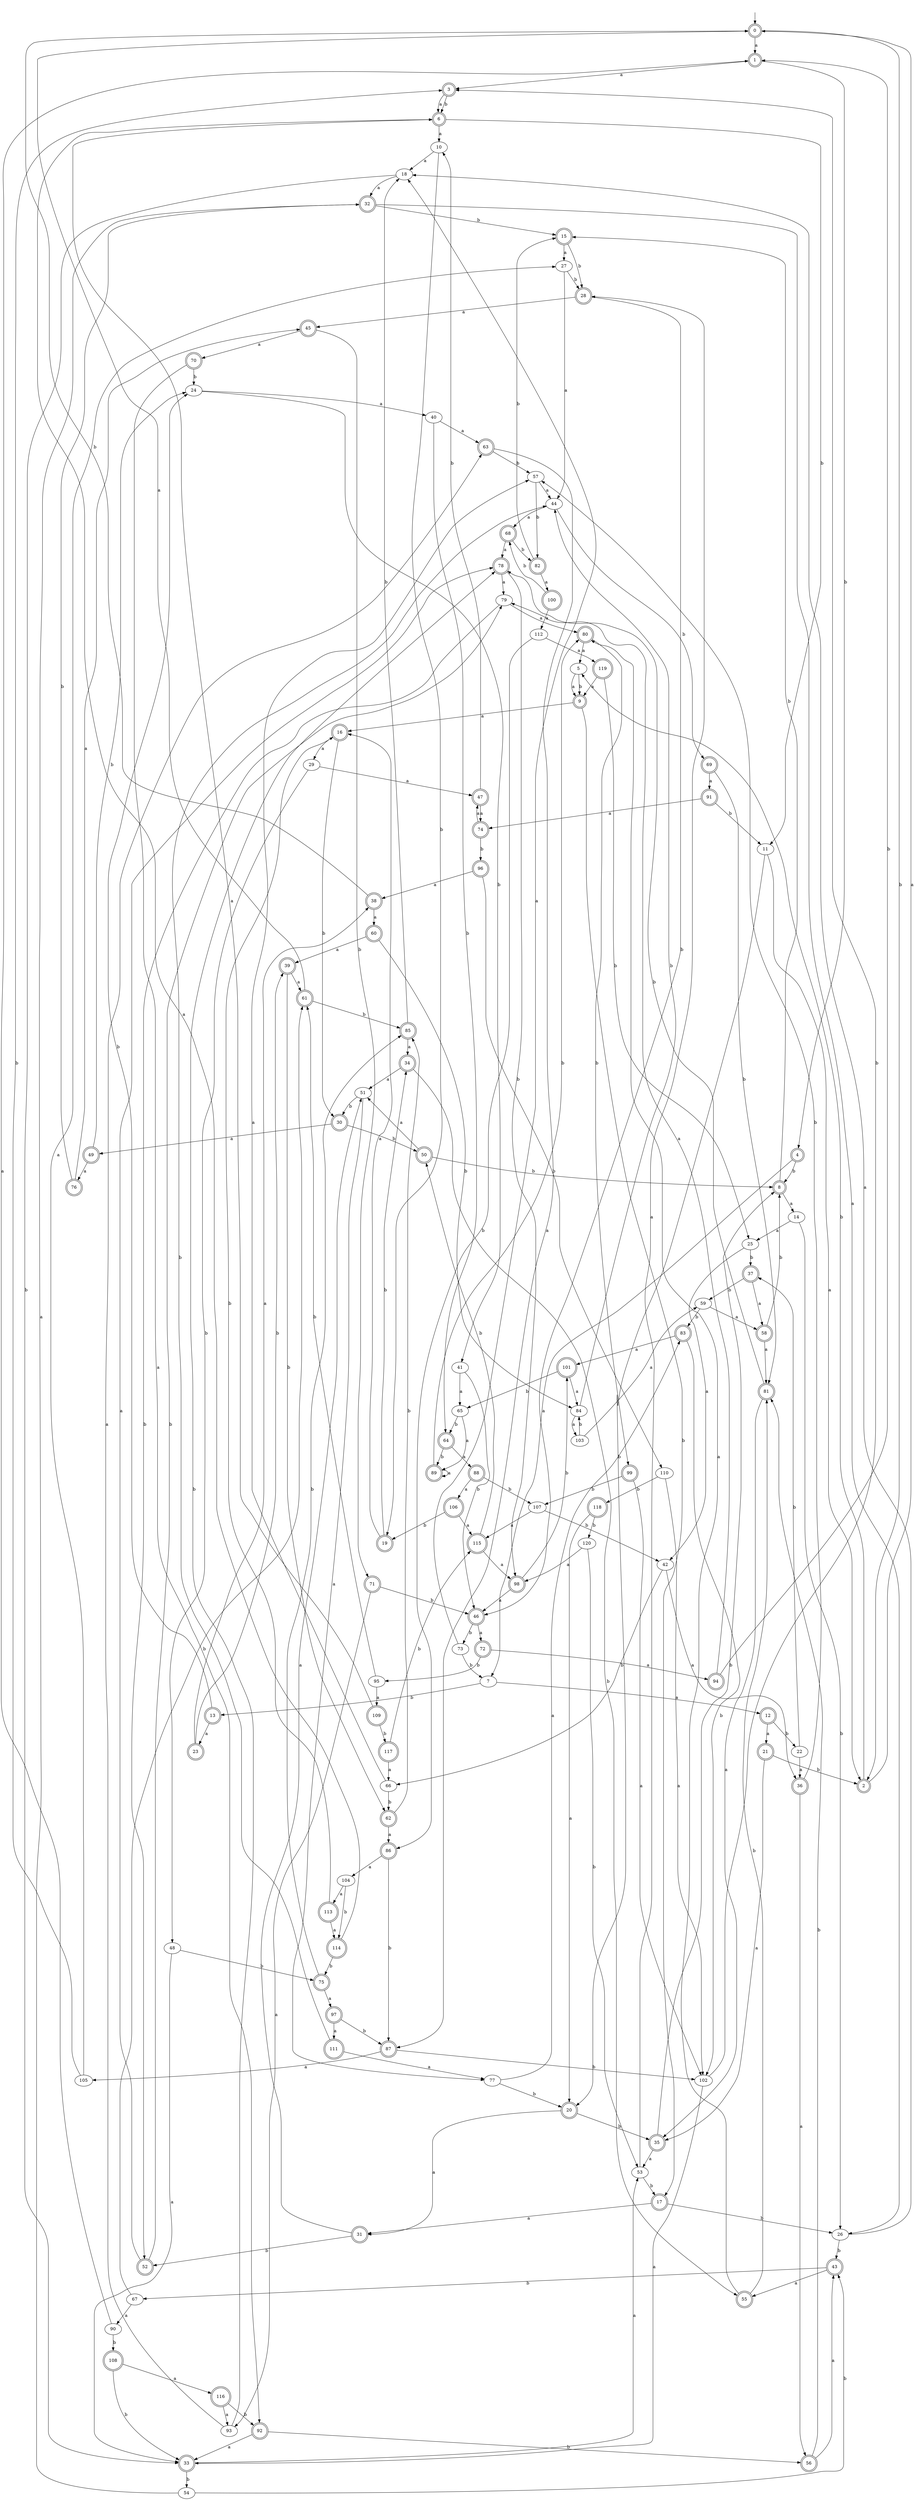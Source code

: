 digraph RandomDFA {
  __start0 [label="", shape=none];
  __start0 -> 0 [label=""];
  0 [shape=circle] [shape=doublecircle]
  0 -> 1 [label="a"]
  0 -> 2 [label="b"]
  1 [shape=doublecircle]
  1 -> 3 [label="a"]
  1 -> 4 [label="b"]
  2 [shape=doublecircle]
  2 -> 0 [label="a"]
  2 -> 5 [label="b"]
  3 [shape=doublecircle]
  3 -> 6 [label="a"]
  3 -> 6 [label="b"]
  4 [shape=doublecircle]
  4 -> 7 [label="a"]
  4 -> 8 [label="b"]
  5
  5 -> 9 [label="a"]
  5 -> 9 [label="b"]
  6 [shape=doublecircle]
  6 -> 10 [label="a"]
  6 -> 11 [label="b"]
  7
  7 -> 12 [label="a"]
  7 -> 13 [label="b"]
  8 [shape=doublecircle]
  8 -> 14 [label="a"]
  8 -> 15 [label="b"]
  9 [shape=doublecircle]
  9 -> 16 [label="a"]
  9 -> 17 [label="b"]
  10
  10 -> 18 [label="a"]
  10 -> 19 [label="b"]
  11
  11 -> 2 [label="a"]
  11 -> 20 [label="b"]
  12 [shape=doublecircle]
  12 -> 21 [label="a"]
  12 -> 22 [label="b"]
  13 [shape=doublecircle]
  13 -> 23 [label="a"]
  13 -> 24 [label="b"]
  14
  14 -> 25 [label="a"]
  14 -> 26 [label="b"]
  15 [shape=doublecircle]
  15 -> 27 [label="a"]
  15 -> 28 [label="b"]
  16 [shape=doublecircle]
  16 -> 29 [label="a"]
  16 -> 30 [label="b"]
  17 [shape=doublecircle]
  17 -> 31 [label="a"]
  17 -> 26 [label="b"]
  18
  18 -> 32 [label="a"]
  18 -> 33 [label="b"]
  19 [shape=doublecircle]
  19 -> 16 [label="a"]
  19 -> 34 [label="b"]
  20 [shape=doublecircle]
  20 -> 31 [label="a"]
  20 -> 35 [label="b"]
  21 [shape=doublecircle]
  21 -> 35 [label="a"]
  21 -> 2 [label="b"]
  22
  22 -> 36 [label="a"]
  22 -> 37 [label="b"]
  23 [shape=doublecircle]
  23 -> 38 [label="a"]
  23 -> 39 [label="b"]
  24
  24 -> 40 [label="a"]
  24 -> 41 [label="b"]
  25
  25 -> 42 [label="a"]
  25 -> 37 [label="b"]
  26
  26 -> 18 [label="a"]
  26 -> 43 [label="b"]
  27
  27 -> 44 [label="a"]
  27 -> 28 [label="b"]
  28 [shape=doublecircle]
  28 -> 45 [label="a"]
  28 -> 46 [label="b"]
  29
  29 -> 47 [label="a"]
  29 -> 48 [label="b"]
  30 [shape=doublecircle]
  30 -> 49 [label="a"]
  30 -> 50 [label="b"]
  31 [shape=doublecircle]
  31 -> 51 [label="a"]
  31 -> 52 [label="b"]
  32 [shape=doublecircle]
  32 -> 26 [label="a"]
  32 -> 15 [label="b"]
  33 [shape=doublecircle]
  33 -> 53 [label="a"]
  33 -> 54 [label="b"]
  34 [shape=doublecircle]
  34 -> 51 [label="a"]
  34 -> 55 [label="b"]
  35 [shape=doublecircle]
  35 -> 53 [label="a"]
  35 -> 8 [label="b"]
  36 [shape=doublecircle]
  36 -> 56 [label="a"]
  36 -> 57 [label="b"]
  37 [shape=doublecircle]
  37 -> 58 [label="a"]
  37 -> 59 [label="b"]
  38 [shape=doublecircle]
  38 -> 60 [label="a"]
  38 -> 0 [label="b"]
  39 [shape=doublecircle]
  39 -> 61 [label="a"]
  39 -> 62 [label="b"]
  40
  40 -> 63 [label="a"]
  40 -> 64 [label="b"]
  41
  41 -> 65 [label="a"]
  41 -> 46 [label="b"]
  42
  42 -> 36 [label="a"]
  42 -> 66 [label="b"]
  43 [shape=doublecircle]
  43 -> 55 [label="a"]
  43 -> 67 [label="b"]
  44
  44 -> 68 [label="a"]
  44 -> 69 [label="b"]
  45 [shape=doublecircle]
  45 -> 70 [label="a"]
  45 -> 71 [label="b"]
  46 [shape=doublecircle]
  46 -> 72 [label="a"]
  46 -> 73 [label="b"]
  47 [shape=doublecircle]
  47 -> 74 [label="a"]
  47 -> 10 [label="b"]
  48
  48 -> 33 [label="a"]
  48 -> 75 [label="b"]
  49 [shape=doublecircle]
  49 -> 76 [label="a"]
  49 -> 24 [label="b"]
  50 [shape=doublecircle]
  50 -> 51 [label="a"]
  50 -> 8 [label="b"]
  51
  51 -> 77 [label="a"]
  51 -> 30 [label="b"]
  52 [shape=doublecircle]
  52 -> 78 [label="a"]
  52 -> 79 [label="b"]
  53
  53 -> 28 [label="a"]
  53 -> 17 [label="b"]
  54
  54 -> 32 [label="a"]
  54 -> 43 [label="b"]
  55 [shape=doublecircle]
  55 -> 80 [label="a"]
  55 -> 81 [label="b"]
  56 [shape=doublecircle]
  56 -> 43 [label="a"]
  56 -> 81 [label="b"]
  57
  57 -> 44 [label="a"]
  57 -> 82 [label="b"]
  58 [shape=doublecircle]
  58 -> 81 [label="a"]
  58 -> 8 [label="b"]
  59
  59 -> 58 [label="a"]
  59 -> 83 [label="b"]
  60 [shape=doublecircle]
  60 -> 39 [label="a"]
  60 -> 84 [label="b"]
  61 [shape=doublecircle]
  61 -> 0 [label="a"]
  61 -> 85 [label="b"]
  62 [shape=doublecircle]
  62 -> 86 [label="a"]
  62 -> 85 [label="b"]
  63 [shape=doublecircle]
  63 -> 87 [label="a"]
  63 -> 57 [label="b"]
  64 [shape=doublecircle]
  64 -> 88 [label="a"]
  64 -> 89 [label="b"]
  65
  65 -> 89 [label="a"]
  65 -> 64 [label="b"]
  66
  66 -> 57 [label="a"]
  66 -> 62 [label="b"]
  67
  67 -> 90 [label="a"]
  67 -> 61 [label="b"]
  68 [shape=doublecircle]
  68 -> 78 [label="a"]
  68 -> 82 [label="b"]
  69 [shape=doublecircle]
  69 -> 91 [label="a"]
  69 -> 81 [label="b"]
  70 [shape=doublecircle]
  70 -> 92 [label="a"]
  70 -> 24 [label="b"]
  71 [shape=doublecircle]
  71 -> 93 [label="a"]
  71 -> 46 [label="b"]
  72 [shape=doublecircle]
  72 -> 94 [label="a"]
  72 -> 95 [label="b"]
  73
  73 -> 18 [label="a"]
  73 -> 7 [label="b"]
  74 [shape=doublecircle]
  74 -> 47 [label="a"]
  74 -> 96 [label="b"]
  75 [shape=doublecircle]
  75 -> 97 [label="a"]
  75 -> 85 [label="b"]
  76 [shape=doublecircle]
  76 -> 45 [label="a"]
  76 -> 32 [label="b"]
  77
  77 -> 83 [label="a"]
  77 -> 20 [label="b"]
  78 [shape=doublecircle]
  78 -> 79 [label="a"]
  78 -> 98 [label="b"]
  79
  79 -> 80 [label="a"]
  79 -> 52 [label="b"]
  80 [shape=doublecircle]
  80 -> 5 [label="a"]
  80 -> 99 [label="b"]
  81 [shape=doublecircle]
  81 -> 35 [label="a"]
  81 -> 78 [label="b"]
  82 [shape=doublecircle]
  82 -> 100 [label="a"]
  82 -> 15 [label="b"]
  83 [shape=doublecircle]
  83 -> 101 [label="a"]
  83 -> 102 [label="b"]
  84
  84 -> 103 [label="a"]
  84 -> 44 [label="b"]
  85 [shape=doublecircle]
  85 -> 34 [label="a"]
  85 -> 18 [label="b"]
  86 [shape=doublecircle]
  86 -> 104 [label="a"]
  86 -> 87 [label="b"]
  87 [shape=doublecircle]
  87 -> 105 [label="a"]
  87 -> 102 [label="b"]
  88 [shape=doublecircle]
  88 -> 106 [label="a"]
  88 -> 107 [label="b"]
  89 [shape=doublecircle]
  89 -> 89 [label="a"]
  89 -> 80 [label="b"]
  90
  90 -> 1 [label="a"]
  90 -> 108 [label="b"]
  91 [shape=doublecircle]
  91 -> 74 [label="a"]
  91 -> 11 [label="b"]
  92 [shape=doublecircle]
  92 -> 33 [label="a"]
  92 -> 56 [label="b"]
  93
  93 -> 63 [label="a"]
  93 -> 78 [label="b"]
  94 [shape=doublecircle]
  94 -> 79 [label="a"]
  94 -> 1 [label="b"]
  95
  95 -> 109 [label="a"]
  95 -> 61 [label="b"]
  96 [shape=doublecircle]
  96 -> 38 [label="a"]
  96 -> 110 [label="b"]
  97 [shape=doublecircle]
  97 -> 111 [label="a"]
  97 -> 87 [label="b"]
  98 [shape=doublecircle]
  98 -> 46 [label="a"]
  98 -> 101 [label="b"]
  99 [shape=doublecircle]
  99 -> 102 [label="a"]
  99 -> 107 [label="b"]
  100 [shape=doublecircle]
  100 -> 112 [label="a"]
  100 -> 68 [label="b"]
  101 [shape=doublecircle]
  101 -> 84 [label="a"]
  101 -> 65 [label="b"]
  102
  102 -> 33 [label="a"]
  102 -> 3 [label="b"]
  103
  103 -> 59 [label="a"]
  103 -> 84 [label="b"]
  104
  104 -> 113 [label="a"]
  104 -> 114 [label="b"]
  105
  105 -> 27 [label="a"]
  105 -> 3 [label="b"]
  106 [shape=doublecircle]
  106 -> 115 [label="a"]
  106 -> 19 [label="b"]
  107
  107 -> 115 [label="a"]
  107 -> 42 [label="b"]
  108 [shape=doublecircle]
  108 -> 116 [label="a"]
  108 -> 33 [label="b"]
  109 [shape=doublecircle]
  109 -> 6 [label="a"]
  109 -> 117 [label="b"]
  110
  110 -> 102 [label="a"]
  110 -> 118 [label="b"]
  111 [shape=doublecircle]
  111 -> 77 [label="a"]
  111 -> 44 [label="b"]
  112
  112 -> 119 [label="a"]
  112 -> 86 [label="b"]
  113 [shape=doublecircle]
  113 -> 114 [label="a"]
  113 -> 16 [label="b"]
  114 [shape=doublecircle]
  114 -> 6 [label="a"]
  114 -> 75 [label="b"]
  115 [shape=doublecircle]
  115 -> 98 [label="a"]
  115 -> 50 [label="b"]
  116 [shape=doublecircle]
  116 -> 93 [label="a"]
  116 -> 92 [label="b"]
  117 [shape=doublecircle]
  117 -> 66 [label="a"]
  117 -> 115 [label="b"]
  118 [shape=doublecircle]
  118 -> 20 [label="a"]
  118 -> 120 [label="b"]
  119 [shape=doublecircle]
  119 -> 9 [label="a"]
  119 -> 25 [label="b"]
  120
  120 -> 98 [label="a"]
  120 -> 53 [label="b"]
}
